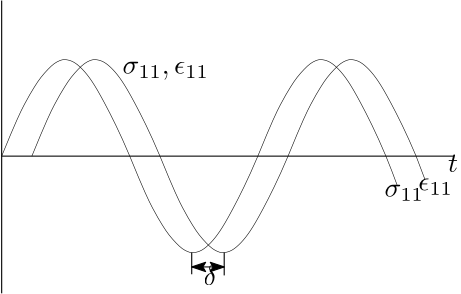 <?xml version="1.0"?>
<!DOCTYPE ipe SYSTEM "ipe.dtd">
<ipe version="70212" creator="Ipe 7.2.13">
<info created="D:20200728134409" modified="D:20200728235153"/>
<ipestyle name="basic">
<symbol name="arrow/arc(spx)">
<path stroke="sym-stroke" fill="sym-stroke" pen="sym-pen">
0 0 m
-1 0.333 l
-1 -0.333 l
h
</path>
</symbol>
<symbol name="arrow/farc(spx)">
<path stroke="sym-stroke" fill="white" pen="sym-pen">
0 0 m
-1 0.333 l
-1 -0.333 l
h
</path>
</symbol>
<symbol name="arrow/ptarc(spx)">
<path stroke="sym-stroke" fill="sym-stroke" pen="sym-pen">
0 0 m
-1 0.333 l
-0.8 0 l
-1 -0.333 l
h
</path>
</symbol>
<symbol name="arrow/fptarc(spx)">
<path stroke="sym-stroke" fill="white" pen="sym-pen">
0 0 m
-1 0.333 l
-0.8 0 l
-1 -0.333 l
h
</path>
</symbol>
<symbol name="mark/circle(sx)" transformations="translations">
<path fill="sym-stroke">
0.6 0 0 0.6 0 0 e
0.4 0 0 0.4 0 0 e
</path>
</symbol>
<symbol name="mark/disk(sx)" transformations="translations">
<path fill="sym-stroke">
0.6 0 0 0.6 0 0 e
</path>
</symbol>
<symbol name="mark/fdisk(sfx)" transformations="translations">
<group>
<path fill="sym-fill">
0.5 0 0 0.5 0 0 e
</path>
<path fill="sym-stroke" fillrule="eofill">
0.6 0 0 0.6 0 0 e
0.4 0 0 0.4 0 0 e
</path>
</group>
</symbol>
<symbol name="mark/box(sx)" transformations="translations">
<path fill="sym-stroke" fillrule="eofill">
-0.6 -0.6 m
0.6 -0.6 l
0.6 0.6 l
-0.6 0.6 l
h
-0.4 -0.4 m
0.4 -0.4 l
0.4 0.4 l
-0.4 0.4 l
h
</path>
</symbol>
<symbol name="mark/square(sx)" transformations="translations">
<path fill="sym-stroke">
-0.6 -0.6 m
0.6 -0.6 l
0.6 0.6 l
-0.6 0.6 l
h
</path>
</symbol>
<symbol name="mark/fsquare(sfx)" transformations="translations">
<group>
<path fill="sym-fill">
-0.5 -0.5 m
0.5 -0.5 l
0.5 0.5 l
-0.5 0.5 l
h
</path>
<path fill="sym-stroke" fillrule="eofill">
-0.6 -0.6 m
0.6 -0.6 l
0.6 0.6 l
-0.6 0.6 l
h
-0.4 -0.4 m
0.4 -0.4 l
0.4 0.4 l
-0.4 0.4 l
h
</path>
</group>
</symbol>
<symbol name="mark/cross(sx)" transformations="translations">
<group>
<path fill="sym-stroke">
-0.43 -0.57 m
0.57 0.43 l
0.43 0.57 l
-0.57 -0.43 l
h
</path>
<path fill="sym-stroke">
-0.43 0.57 m
0.57 -0.43 l
0.43 -0.57 l
-0.57 0.43 l
h
</path>
</group>
</symbol>
<symbol name="arrow/fnormal(spx)">
<path stroke="sym-stroke" fill="white" pen="sym-pen">
0 0 m
-1 0.333 l
-1 -0.333 l
h
</path>
</symbol>
<symbol name="arrow/pointed(spx)">
<path stroke="sym-stroke" fill="sym-stroke" pen="sym-pen">
0 0 m
-1 0.333 l
-0.8 0 l
-1 -0.333 l
h
</path>
</symbol>
<symbol name="arrow/fpointed(spx)">
<path stroke="sym-stroke" fill="white" pen="sym-pen">
0 0 m
-1 0.333 l
-0.8 0 l
-1 -0.333 l
h
</path>
</symbol>
<symbol name="arrow/linear(spx)">
<path stroke="sym-stroke" pen="sym-pen">
-1 0.333 m
0 0 l
-1 -0.333 l
</path>
</symbol>
<symbol name="arrow/fdouble(spx)">
<path stroke="sym-stroke" fill="white" pen="sym-pen">
0 0 m
-1 0.333 l
-1 -0.333 l
h
-1 0 m
-2 0.333 l
-2 -0.333 l
h
</path>
</symbol>
<symbol name="arrow/double(spx)">
<path stroke="sym-stroke" fill="sym-stroke" pen="sym-pen">
0 0 m
-1 0.333 l
-1 -0.333 l
h
-1 0 m
-2 0.333 l
-2 -0.333 l
h
</path>
</symbol>
<pen name="heavier" value="0.8"/>
<pen name="fat" value="1.2"/>
<pen name="ultrafat" value="2"/>
<symbolsize name="large" value="5"/>
<symbolsize name="small" value="2"/>
<symbolsize name="tiny" value="1.1"/>
<arrowsize name="large" value="10"/>
<arrowsize name="small" value="5"/>
<arrowsize name="tiny" value="3"/>
<color name="red" value="1 0 0"/>
<color name="green" value="0 1 0"/>
<color name="blue" value="0 0 1"/>
<color name="yellow" value="1 1 0"/>
<color name="orange" value="1 0.647 0"/>
<color name="gold" value="1 0.843 0"/>
<color name="purple" value="0.627 0.125 0.941"/>
<color name="gray" value="0.745"/>
<color name="brown" value="0.647 0.165 0.165"/>
<color name="navy" value="0 0 0.502"/>
<color name="pink" value="1 0.753 0.796"/>
<color name="seagreen" value="0.18 0.545 0.341"/>
<color name="turquoise" value="0.251 0.878 0.816"/>
<color name="violet" value="0.933 0.51 0.933"/>
<color name="darkblue" value="0 0 0.545"/>
<color name="darkcyan" value="0 0.545 0.545"/>
<color name="darkgray" value="0.663"/>
<color name="darkgreen" value="0 0.392 0"/>
<color name="darkmagenta" value="0.545 0 0.545"/>
<color name="darkorange" value="1 0.549 0"/>
<color name="darkred" value="0.545 0 0"/>
<color name="lightblue" value="0.678 0.847 0.902"/>
<color name="lightcyan" value="0.878 1 1"/>
<color name="lightgray" value="0.827"/>
<color name="lightgreen" value="0.565 0.933 0.565"/>
<color name="lightyellow" value="1 1 0.878"/>
<dashstyle name="dashed" value="[4] 0"/>
<dashstyle name="dotted" value="[1 3] 0"/>
<dashstyle name="dash dotted" value="[4 2 1 2] 0"/>
<dashstyle name="dash dot dotted" value="[4 2 1 2 1 2] 0"/>
<textsize name="large" value="\large"/>
<textsize name="small" value="\small"/>
<textsize name="tiny" value="\tiny"/>
<textsize name="Large" value="\Large"/>
<textsize name="LARGE" value="\LARGE"/>
<textsize name="huge" value="\huge"/>
<textsize name="Huge" value="\Huge"/>
<textsize name="footnote" value="\footnotesize"/>
<textstyle name="center" begin="\begin{center}" end="\end{center}"/>
<textstyle name="itemize" begin="\begin{itemize}" end="\end{itemize}"/>
<textstyle name="item" begin="\begin{itemize}\item{}" end="\end{itemize}"/>
<gridsize name="4 pts" value="4"/>
<gridsize name="8 pts (~3 mm)" value="8"/>
<gridsize name="16 pts (~6 mm)" value="16"/>
<gridsize name="32 pts (~12 mm)" value="32"/>
<gridsize name="10 pts (~3.5 mm)" value="10"/>
<gridsize name="20 pts (~7 mm)" value="20"/>
<gridsize name="14 pts (~5 mm)" value="14"/>
<gridsize name="28 pts (~10 mm)" value="28"/>
<gridsize name="56 pts (~20 mm)" value="56"/>
<anglesize name="90 deg" value="90"/>
<anglesize name="60 deg" value="60"/>
<anglesize name="45 deg" value="45"/>
<anglesize name="30 deg" value="30"/>
<anglesize name="22.5 deg" value="22.5"/>
<opacity name="10%" value="0.1"/>
<opacity name="30%" value="0.3"/>
<opacity name="50%" value="0.5"/>
<opacity name="75%" value="0.75"/>
<tiling name="falling" angle="-60" step="4" width="1"/>
<tiling name="rising" angle="30" step="4" width="1"/>
</ipestyle>
<page>
<layer name="alpha"/>
<layer name="beta"/>
<view layers="alpha beta" active="beta"/>
<path layer="beta" matrix="0.670247 0 0 0.670247 44.0072 156.057" stroke="black">
133.455 315.985 m
133.455 473.253 l
</path>
<path matrix="0.670247 0 0 0.670247 44.0072 156.057" stroke="black">
133.455 389.687 m
376.006 389.687 l
</path>
<path matrix="0.670247 0 0 0.670247 44.0072 156.057" stroke="black" pen="0.2">
133.455 389.687 m
141.064 408.339
145.996 418.489
151.309 427.406
154.439 432.054
158.423 436.513
161.743 439.643
164.684 441.066
166.297 441.541
167.956 441.597
172.083 440.687
177.016 436.418
181.664 430.631
187.451 420.955
196.937 402.363
202.249 389.687 c
</path>
<path matrix="0.670247 0 0 -0.670247 90.1165 678.43" stroke="black" pen="0.2">
133.455 389.687 m
141.064 408.339
145.996 418.489
151.309 427.406
154.439 432.054
158.423 436.513
161.743 439.643
164.684 441.066
166.297 441.541
167.956 441.597
172.083 440.687
177.016 436.418
181.664 430.631
187.451 420.955
196.937 402.363
202.249 389.687 c
</path>
<path matrix="0.670247 0 0 0.670247 136.225 156.057" stroke="black" pen="0.2">
133.455 389.687 m
141.064 408.339
145.996 418.489
151.309 427.406
154.439 432.054
158.423 436.513
161.743 439.643
164.684 441.066
166.297 441.541
167.956 441.597
172.083 440.687
177.016 436.418
181.664 430.631
187.451 420.955
196.937 402.363
202.249 389.687 c
</path>
<path matrix="0.670247 0 0 0.670247 54.8772 156.057" stroke="black" pen="0.2">
133.455 389.687 m
141.064 408.339
145.996 418.489
151.309 427.406
154.439 432.054
158.423 436.513
161.743 439.643
164.684 441.066
166.297 441.541
167.956 441.597
172.083 440.687
177.016 436.418
181.664 430.631
187.451 420.955
196.937 402.363
202.249 389.687 c
</path>
<path matrix="0.670247 0 0 0.670247 147.096 156.057" stroke="black" pen="0.2">
133.455 389.687 m
141.064 408.339
145.996 418.489
151.309 427.406
154.439 432.054
158.423 436.513
161.743 439.643
164.684 441.066
166.297 441.541
167.956 441.597
172.083 440.687
177.016 436.418
181.664 430.631
187.451 420.955
196.937 402.363
202.249 389.687 c
</path>
<path matrix="0.670247 0 0 -0.670247 100.986 678.43" stroke="black" pen="0.2">
133.455 389.687 m
141.064 408.339
145.996 418.489
151.309 427.406
154.439 432.054
158.423 436.513
161.743 439.643
164.684 441.066
166.297 441.541
167.956 441.597
172.083 440.687
177.016 436.418
181.664 430.631
187.451 420.955
196.937 402.363
202.249 389.687 c
</path>
<text matrix="0.670247 0 0 0.670247 37.3178 155.187" transformations="translations" pos="208.377 435.164" stroke="black" type="label" width="31.046" height="4.297" depth="1.93" valign="baseline" style="math">\sigma_{11}, \epsilon_{11}</text>
<text matrix="0.670247 0 0 0.670247 16.6833 158.073" transformations="translations" pos="413.963 378.192" stroke="black" type="label" width="3.598" height="6.128" depth="0" valign="baseline" style="math">t</text>
<path matrix="0.670247 0 0 0.670247 44.0072 156.057" stroke="black" arrow="ptarc/small" rarrow="ptarc/small">
235.532 330.174 m
252.984 330.174 l
</path>
<path matrix="0.670247 0 0 0.670247 44.0072 156.057" stroke="black" pen="0.2">
339.837 389.687 m
343.084 381.768
345.832 374.211 c
</path>
<path matrix="0.670247 0 0 0.670247 44.0072 156.057" stroke="black" pen="0.2">
356.055 389.687 m
358.199 384.079
360.76 377.271 c
</path>
<text matrix="0.670247 0 0 0.670247 41.3423 155.874" transformations="translations" pos="343.119 368.184" stroke="black" type="label" width="14.133" height="4.294" depth="1.49" valign="baseline" style="math">\sigma_{11}</text>
<text matrix="0.670247 0 0 0.670247 40.0915 154.806" transformations="translations" pos="362.999 373.053" stroke="black" type="label" width="12.484" height="4.294" depth="1.49" valign="baseline" style="math">\epsilon_{11}</text>
<text matrix="0.670247 0 0 0.670247 42.1991 152.905" transformations="translations" pos="244.563 325.102" stroke="black" type="label" width="4.805" height="6.918" depth="0" valign="baseline" style="math">\delta</text>
<path matrix="0.670247 0 0 0.670247 44.0072 156.057" stroke="black">
235.532 330.174 m
235.532 337.91 l
</path>
<path matrix="0.670247 0 0 0.670247 44.0072 156.057" stroke="black">
252.984 330.174 m
252.984 325.621 l
</path>
<path matrix="0.670247 0 0 0.670247 44.0072 156.057" stroke="black">
252.984 330.174 m
252.984 337.931 l
</path>
<path matrix="0.670247 0 0 0.670247 44.0072 156.057" stroke="black">
235.532 330.174 m
235.532 326.249 l
</path>
</page>
</ipe>
